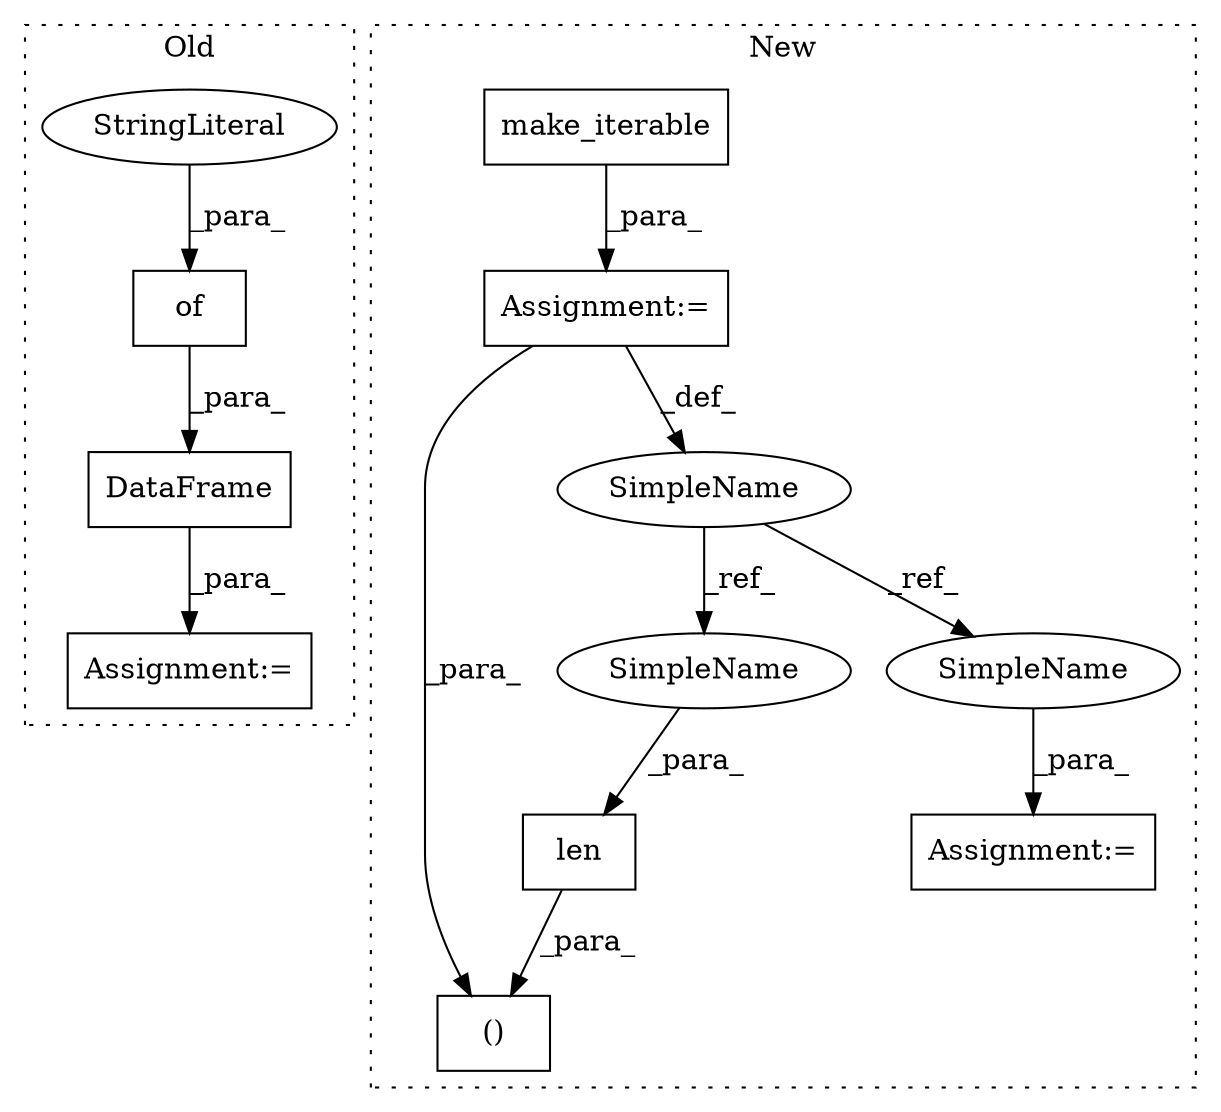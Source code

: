 digraph G {
subgraph cluster0 {
1 [label="DataFrame" a="32" s="1672,1725" l="10,1" shape="box"];
3 [label="Assignment:=" a="7" s="1664" l="1" shape="box"];
7 [label="of" a="32" s="1686,1724" l="3,1" shape="box"];
10 [label="StringLiteral" a="45" s="1703" l="11" shape="ellipse"];
label = "Old";
style="dotted";
}
subgraph cluster1 {
2 [label="len" a="32" s="1509,1522" l="4,1" shape="box"];
4 [label="Assignment:=" a="7" s="1427" l="1" shape="box"];
5 [label="Assignment:=" a="7" s="1729" l="1" shape="box"];
6 [label="()" a="106" s="1486" l="37" shape="box"];
8 [label="make_iterable" a="32" s="1428,1451" l="14,1" shape="box"];
9 [label="SimpleName" a="42" s="1418" l="9" shape="ellipse"];
11 [label="SimpleName" a="42" s="1513" l="9" shape="ellipse"];
12 [label="SimpleName" a="42" s="1730" l="9" shape="ellipse"];
label = "New";
style="dotted";
}
1 -> 3 [label="_para_"];
2 -> 6 [label="_para_"];
4 -> 9 [label="_def_"];
4 -> 6 [label="_para_"];
7 -> 1 [label="_para_"];
8 -> 4 [label="_para_"];
9 -> 11 [label="_ref_"];
9 -> 12 [label="_ref_"];
10 -> 7 [label="_para_"];
11 -> 2 [label="_para_"];
12 -> 5 [label="_para_"];
}